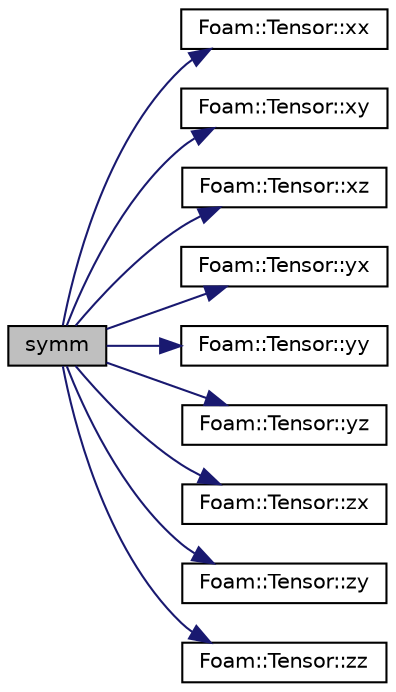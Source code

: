 digraph "symm"
{
  bgcolor="transparent";
  edge [fontname="Helvetica",fontsize="10",labelfontname="Helvetica",labelfontsize="10"];
  node [fontname="Helvetica",fontsize="10",shape=record];
  rankdir="LR";
  Node1 [label="symm",height=0.2,width=0.4,color="black", fillcolor="grey75", style="filled", fontcolor="black"];
  Node1 -> Node2 [color="midnightblue",fontsize="10",style="solid",fontname="Helvetica"];
  Node2 [label="Foam::Tensor::xx",height=0.2,width=0.4,color="black",URL="$a02640.html#adefeff2f0e457c0e62a5e9d1292e3569"];
  Node1 -> Node3 [color="midnightblue",fontsize="10",style="solid",fontname="Helvetica"];
  Node3 [label="Foam::Tensor::xy",height=0.2,width=0.4,color="black",URL="$a02640.html#a9eba447e6738c78e6b0694c15b09236e"];
  Node1 -> Node4 [color="midnightblue",fontsize="10",style="solid",fontname="Helvetica"];
  Node4 [label="Foam::Tensor::xz",height=0.2,width=0.4,color="black",URL="$a02640.html#a217bb40fe6bbc4fd0d1f61fb1585d47e"];
  Node1 -> Node5 [color="midnightblue",fontsize="10",style="solid",fontname="Helvetica"];
  Node5 [label="Foam::Tensor::yx",height=0.2,width=0.4,color="black",URL="$a02640.html#a6db6b3dd02257844bb6fc0b9bf95ff5c"];
  Node1 -> Node6 [color="midnightblue",fontsize="10",style="solid",fontname="Helvetica"];
  Node6 [label="Foam::Tensor::yy",height=0.2,width=0.4,color="black",URL="$a02640.html#a1fabd792063b2f2c0c53693512a5baeb"];
  Node1 -> Node7 [color="midnightblue",fontsize="10",style="solid",fontname="Helvetica"];
  Node7 [label="Foam::Tensor::yz",height=0.2,width=0.4,color="black",URL="$a02640.html#aded7c943a25c96a9b28f63116b1060c8"];
  Node1 -> Node8 [color="midnightblue",fontsize="10",style="solid",fontname="Helvetica"];
  Node8 [label="Foam::Tensor::zx",height=0.2,width=0.4,color="black",URL="$a02640.html#a7222a378de92a8c4aef02b0c26d33dcd"];
  Node1 -> Node9 [color="midnightblue",fontsize="10",style="solid",fontname="Helvetica"];
  Node9 [label="Foam::Tensor::zy",height=0.2,width=0.4,color="black",URL="$a02640.html#ab6046e7336c8423b79112ae4b13e66ca"];
  Node1 -> Node10 [color="midnightblue",fontsize="10",style="solid",fontname="Helvetica"];
  Node10 [label="Foam::Tensor::zz",height=0.2,width=0.4,color="black",URL="$a02640.html#ad557e07a1361f2a9875b25deead0beb8"];
}
